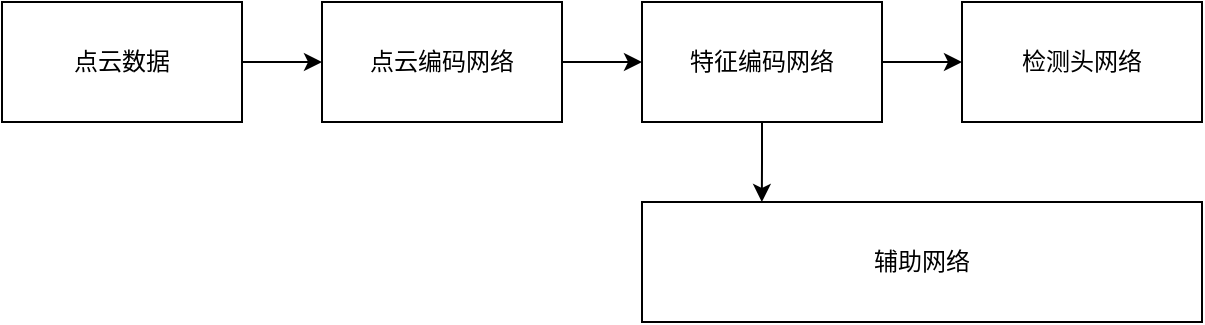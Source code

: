 <mxfile version="13.7.3" type="github">
  <diagram id="tX7SVpQX2thatc8K__2B" name="Page-1">
    <mxGraphModel dx="786" dy="514" grid="1" gridSize="10" guides="1" tooltips="1" connect="1" arrows="1" fold="1" page="1" pageScale="1" pageWidth="827" pageHeight="1169" math="0" shadow="0">
      <root>
        <mxCell id="0" />
        <mxCell id="1" parent="0" />
        <mxCell id="8WcwUzKgJ43XEhIywC6m-6" style="edgeStyle=orthogonalEdgeStyle;rounded=0;orthogonalLoop=1;jettySize=auto;html=1;entryX=0;entryY=0.5;entryDx=0;entryDy=0;" edge="1" parent="1" source="8WcwUzKgJ43XEhIywC6m-1" target="8WcwUzKgJ43XEhIywC6m-2">
          <mxGeometry relative="1" as="geometry" />
        </mxCell>
        <mxCell id="8WcwUzKgJ43XEhIywC6m-1" value="点云数据" style="rounded=0;whiteSpace=wrap;html=1;" vertex="1" parent="1">
          <mxGeometry x="50" y="200" width="120" height="60" as="geometry" />
        </mxCell>
        <mxCell id="8WcwUzKgJ43XEhIywC6m-7" style="edgeStyle=orthogonalEdgeStyle;rounded=0;orthogonalLoop=1;jettySize=auto;html=1;entryX=0;entryY=0.5;entryDx=0;entryDy=0;" edge="1" parent="1" source="8WcwUzKgJ43XEhIywC6m-2" target="8WcwUzKgJ43XEhIywC6m-3">
          <mxGeometry relative="1" as="geometry" />
        </mxCell>
        <mxCell id="8WcwUzKgJ43XEhIywC6m-2" value="点云编码网络" style="rounded=0;whiteSpace=wrap;html=1;" vertex="1" parent="1">
          <mxGeometry x="210" y="200" width="120" height="60" as="geometry" />
        </mxCell>
        <mxCell id="8WcwUzKgJ43XEhIywC6m-8" style="edgeStyle=orthogonalEdgeStyle;rounded=0;orthogonalLoop=1;jettySize=auto;html=1;entryX=0;entryY=0.5;entryDx=0;entryDy=0;" edge="1" parent="1" source="8WcwUzKgJ43XEhIywC6m-3" target="8WcwUzKgJ43XEhIywC6m-4">
          <mxGeometry relative="1" as="geometry" />
        </mxCell>
        <mxCell id="8WcwUzKgJ43XEhIywC6m-9" style="edgeStyle=orthogonalEdgeStyle;rounded=0;orthogonalLoop=1;jettySize=auto;html=1;entryX=0.214;entryY=0;entryDx=0;entryDy=0;entryPerimeter=0;" edge="1" parent="1" source="8WcwUzKgJ43XEhIywC6m-3" target="8WcwUzKgJ43XEhIywC6m-5">
          <mxGeometry relative="1" as="geometry" />
        </mxCell>
        <mxCell id="8WcwUzKgJ43XEhIywC6m-3" value="特征编码网络" style="rounded=0;whiteSpace=wrap;html=1;" vertex="1" parent="1">
          <mxGeometry x="370" y="200" width="120" height="60" as="geometry" />
        </mxCell>
        <mxCell id="8WcwUzKgJ43XEhIywC6m-4" value="检测头网络" style="rounded=0;whiteSpace=wrap;html=1;" vertex="1" parent="1">
          <mxGeometry x="530" y="200" width="120" height="60" as="geometry" />
        </mxCell>
        <mxCell id="8WcwUzKgJ43XEhIywC6m-5" value="辅助网络" style="rounded=0;whiteSpace=wrap;html=1;" vertex="1" parent="1">
          <mxGeometry x="370" y="300" width="280" height="60" as="geometry" />
        </mxCell>
      </root>
    </mxGraphModel>
  </diagram>
</mxfile>
